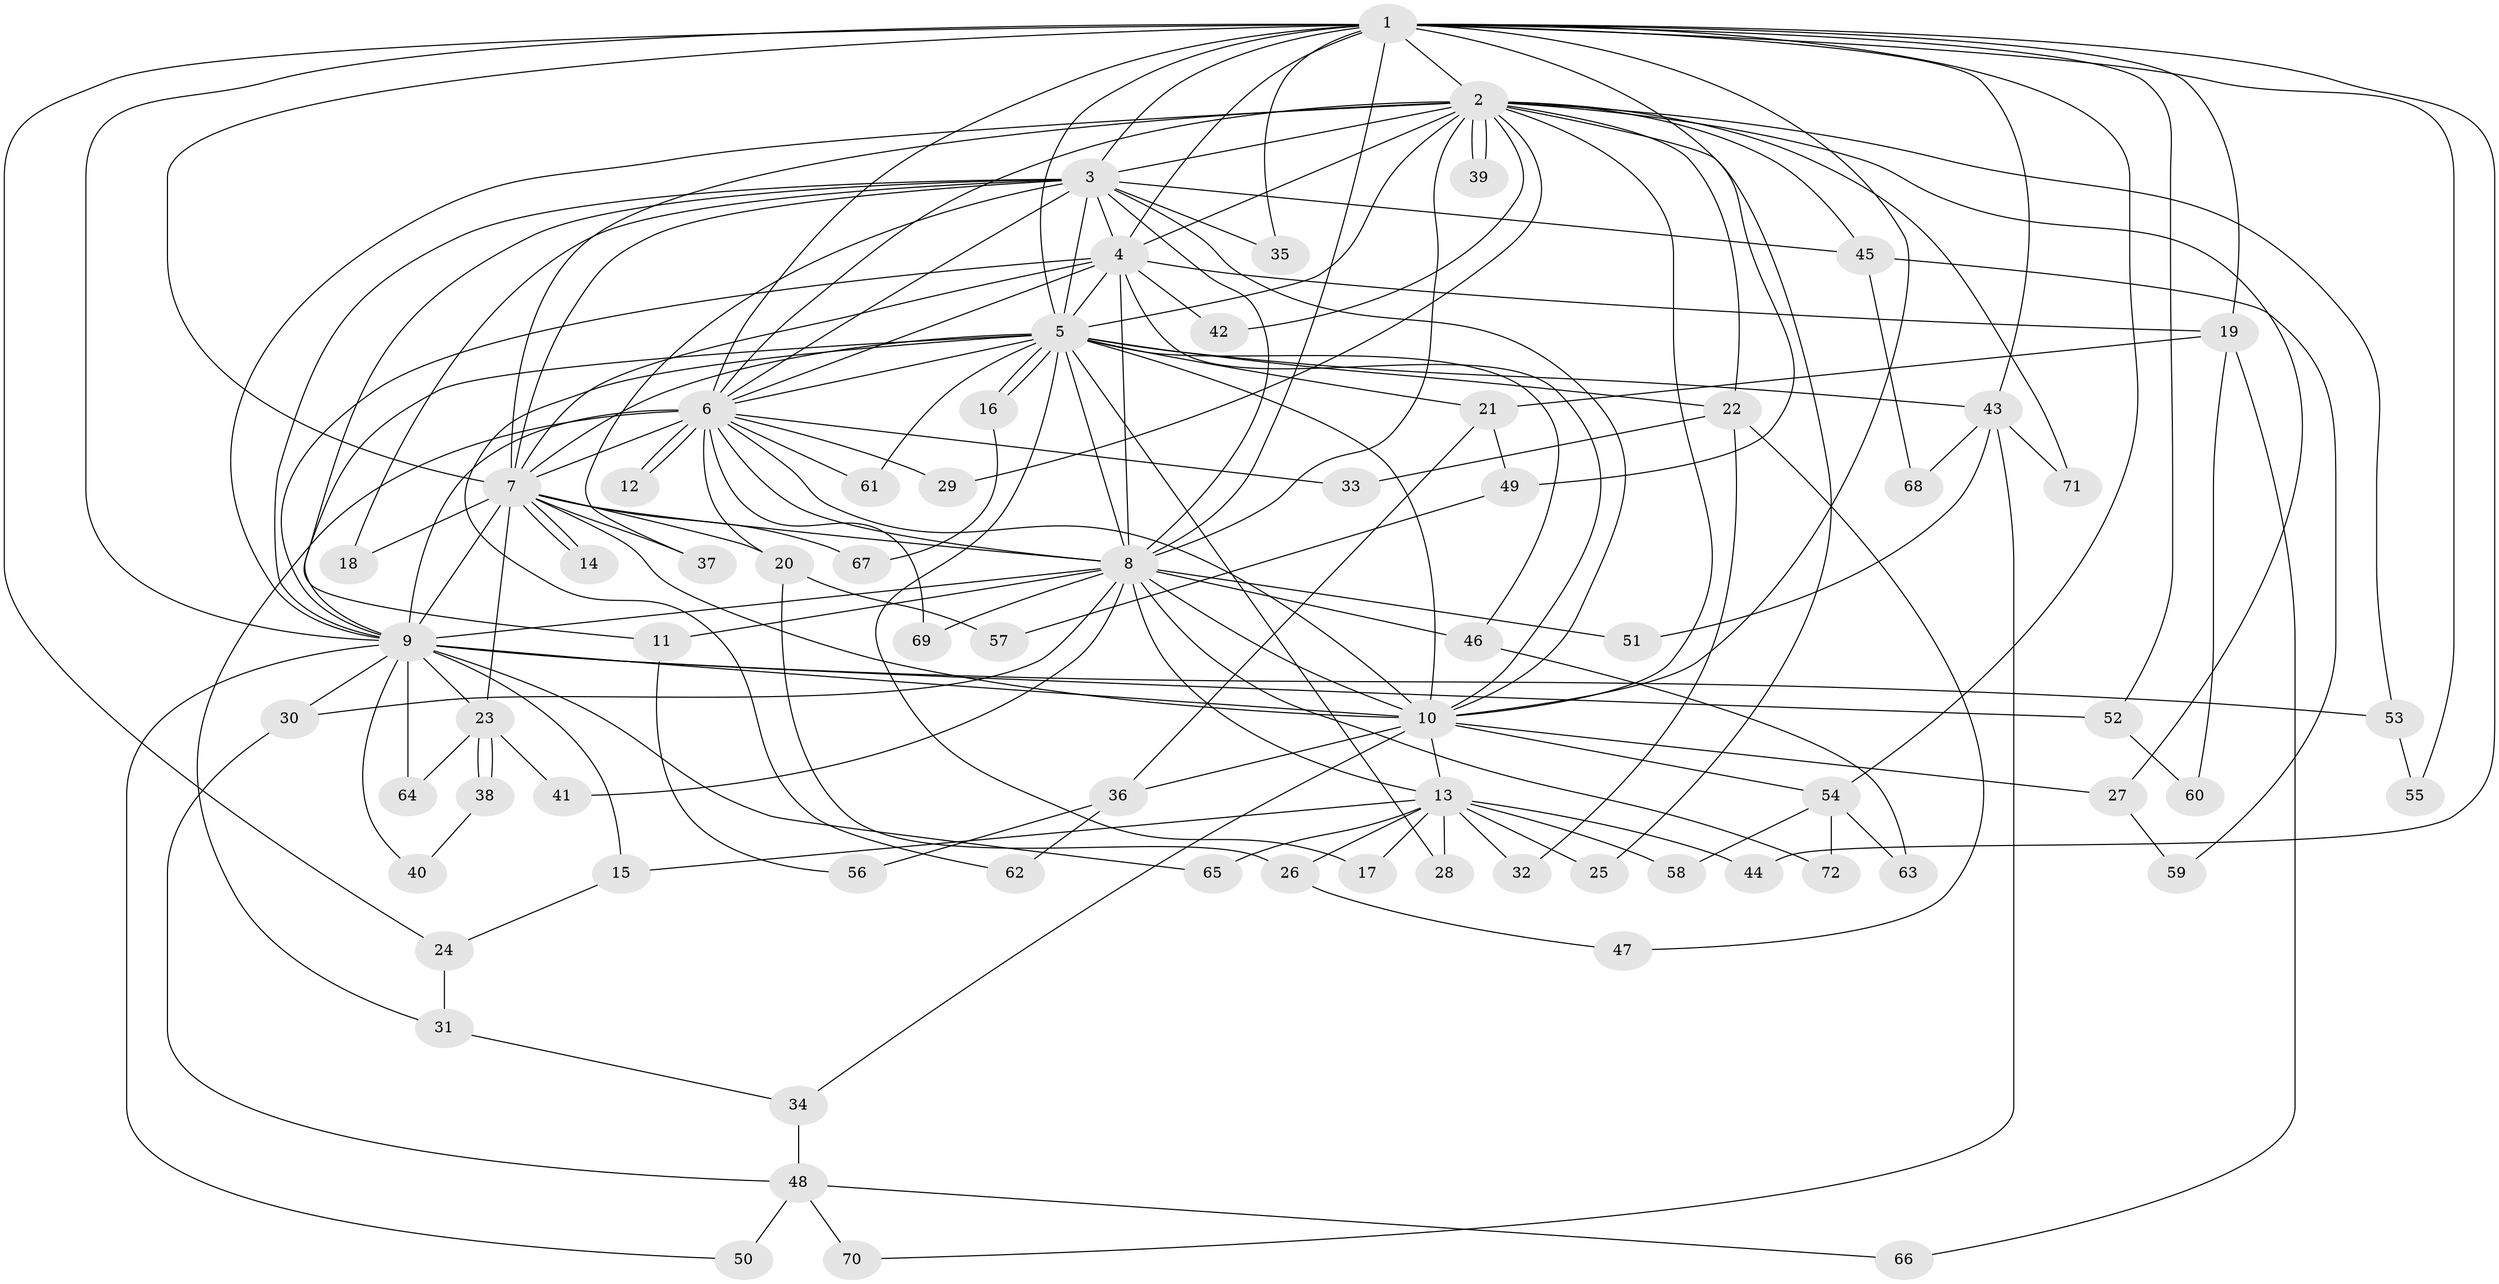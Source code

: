 // coarse degree distribution, {13: 0.022222222222222223, 11: 0.022222222222222223, 31: 0.022222222222222223, 8: 0.022222222222222223, 4: 0.13333333333333333, 1: 0.1111111111111111, 10: 0.022222222222222223, 2: 0.4888888888888889, 5: 0.08888888888888889, 3: 0.044444444444444446, 6: 0.022222222222222223}
// Generated by graph-tools (version 1.1) at 2025/49/03/04/25 22:49:20]
// undirected, 72 vertices, 169 edges
graph export_dot {
  node [color=gray90,style=filled];
  1;
  2;
  3;
  4;
  5;
  6;
  7;
  8;
  9;
  10;
  11;
  12;
  13;
  14;
  15;
  16;
  17;
  18;
  19;
  20;
  21;
  22;
  23;
  24;
  25;
  26;
  27;
  28;
  29;
  30;
  31;
  32;
  33;
  34;
  35;
  36;
  37;
  38;
  39;
  40;
  41;
  42;
  43;
  44;
  45;
  46;
  47;
  48;
  49;
  50;
  51;
  52;
  53;
  54;
  55;
  56;
  57;
  58;
  59;
  60;
  61;
  62;
  63;
  64;
  65;
  66;
  67;
  68;
  69;
  70;
  71;
  72;
  1 -- 2;
  1 -- 3;
  1 -- 4;
  1 -- 5;
  1 -- 6;
  1 -- 7;
  1 -- 8;
  1 -- 9;
  1 -- 10;
  1 -- 19;
  1 -- 24;
  1 -- 35;
  1 -- 43;
  1 -- 44;
  1 -- 49;
  1 -- 52;
  1 -- 54;
  1 -- 55;
  2 -- 3;
  2 -- 4;
  2 -- 5;
  2 -- 6;
  2 -- 7;
  2 -- 8;
  2 -- 9;
  2 -- 10;
  2 -- 22;
  2 -- 25;
  2 -- 27;
  2 -- 29;
  2 -- 39;
  2 -- 39;
  2 -- 42;
  2 -- 45;
  2 -- 53;
  2 -- 71;
  3 -- 4;
  3 -- 5;
  3 -- 6;
  3 -- 7;
  3 -- 8;
  3 -- 9;
  3 -- 10;
  3 -- 11;
  3 -- 18;
  3 -- 35;
  3 -- 37;
  3 -- 45;
  4 -- 5;
  4 -- 6;
  4 -- 7;
  4 -- 8;
  4 -- 9;
  4 -- 10;
  4 -- 19;
  4 -- 42;
  5 -- 6;
  5 -- 7;
  5 -- 8;
  5 -- 9;
  5 -- 10;
  5 -- 16;
  5 -- 16;
  5 -- 17;
  5 -- 21;
  5 -- 22;
  5 -- 28;
  5 -- 43;
  5 -- 46;
  5 -- 61;
  5 -- 62;
  6 -- 7;
  6 -- 8;
  6 -- 9;
  6 -- 10;
  6 -- 12;
  6 -- 12;
  6 -- 20;
  6 -- 29;
  6 -- 31;
  6 -- 33;
  6 -- 61;
  6 -- 69;
  7 -- 8;
  7 -- 9;
  7 -- 10;
  7 -- 14;
  7 -- 14;
  7 -- 18;
  7 -- 20;
  7 -- 23;
  7 -- 37;
  7 -- 67;
  8 -- 9;
  8 -- 10;
  8 -- 11;
  8 -- 13;
  8 -- 30;
  8 -- 41;
  8 -- 46;
  8 -- 51;
  8 -- 69;
  8 -- 72;
  9 -- 10;
  9 -- 15;
  9 -- 23;
  9 -- 30;
  9 -- 40;
  9 -- 50;
  9 -- 52;
  9 -- 53;
  9 -- 64;
  9 -- 65;
  10 -- 13;
  10 -- 27;
  10 -- 34;
  10 -- 36;
  10 -- 54;
  11 -- 56;
  13 -- 15;
  13 -- 17;
  13 -- 25;
  13 -- 26;
  13 -- 28;
  13 -- 32;
  13 -- 44;
  13 -- 58;
  13 -- 65;
  15 -- 24;
  16 -- 67;
  19 -- 21;
  19 -- 60;
  19 -- 66;
  20 -- 26;
  20 -- 57;
  21 -- 36;
  21 -- 49;
  22 -- 32;
  22 -- 33;
  22 -- 47;
  23 -- 38;
  23 -- 38;
  23 -- 41;
  23 -- 64;
  24 -- 31;
  26 -- 47;
  27 -- 59;
  30 -- 48;
  31 -- 34;
  34 -- 48;
  36 -- 56;
  36 -- 62;
  38 -- 40;
  43 -- 51;
  43 -- 68;
  43 -- 70;
  43 -- 71;
  45 -- 59;
  45 -- 68;
  46 -- 63;
  48 -- 50;
  48 -- 66;
  48 -- 70;
  49 -- 57;
  52 -- 60;
  53 -- 55;
  54 -- 58;
  54 -- 63;
  54 -- 72;
}
